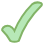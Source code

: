 <mxfile version="24.0.7" type="github">
  <diagram name="Page-1" id="hiH6FRhnRGlzN9AePzyQ">
    <mxGraphModel dx="1221" dy="657" grid="1" gridSize="10" guides="1" tooltips="1" connect="1" arrows="1" fold="1" page="1" pageScale="1" pageWidth="850" pageHeight="1100" math="0" shadow="0">
      <root>
        <mxCell id="0" />
        <mxCell id="1" parent="0" />
        <mxCell id="-5J1pIwYcywUzBtfw-tI-4" value="" style="verticalLabelPosition=bottom;verticalAlign=top;html=1;shape=mxgraph.basic.tick;fillColor=#B7E8B7;strokeColor=#82b366;" vertex="1" parent="1">
          <mxGeometry x="410" y="350" width="20" height="20" as="geometry" />
        </mxCell>
      </root>
    </mxGraphModel>
  </diagram>
</mxfile>

